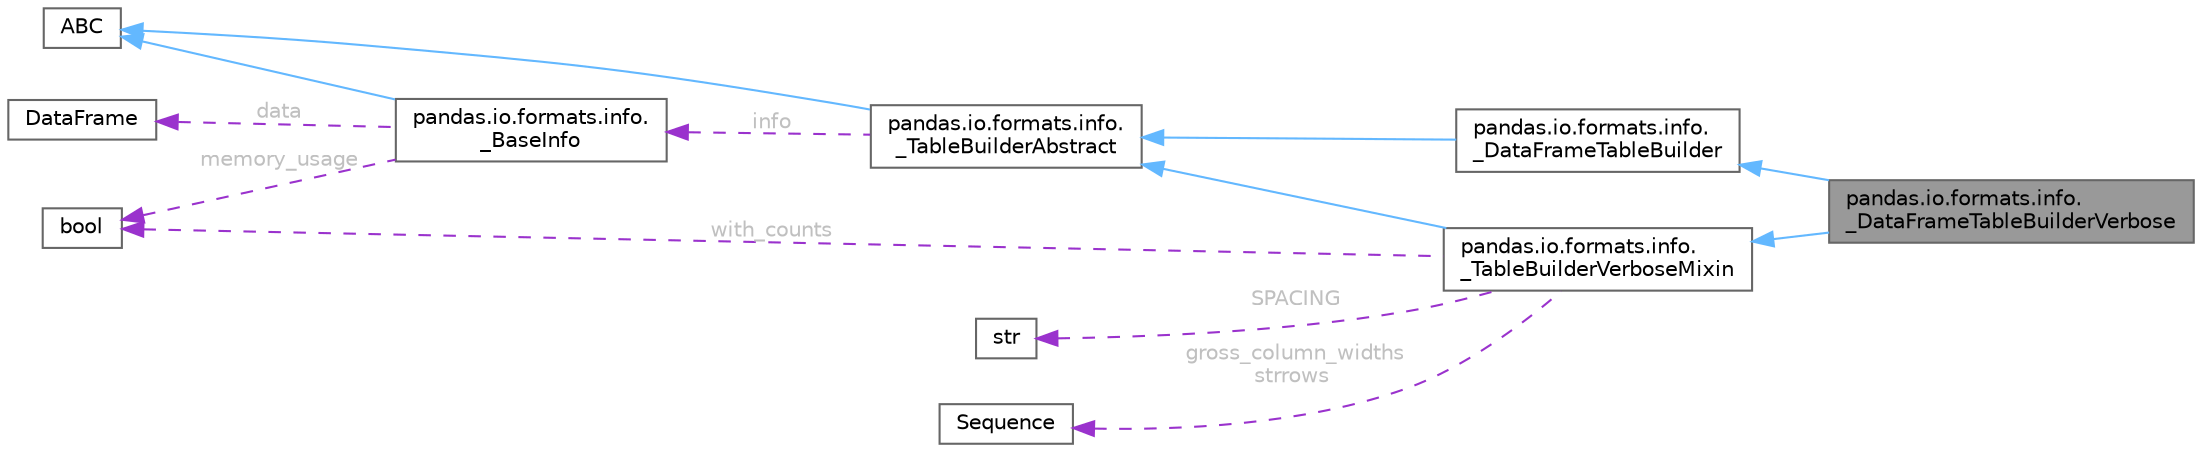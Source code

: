 digraph "pandas.io.formats.info._DataFrameTableBuilderVerbose"
{
 // LATEX_PDF_SIZE
  bgcolor="transparent";
  edge [fontname=Helvetica,fontsize=10,labelfontname=Helvetica,labelfontsize=10];
  node [fontname=Helvetica,fontsize=10,shape=box,height=0.2,width=0.4];
  rankdir="LR";
  Node1 [id="Node000001",label="pandas.io.formats.info.\l_DataFrameTableBuilderVerbose",height=0.2,width=0.4,color="gray40", fillcolor="grey60", style="filled", fontcolor="black",tooltip=" "];
  Node2 -> Node1 [id="edge13_Node000001_Node000002",dir="back",color="steelblue1",style="solid",tooltip=" "];
  Node2 [id="Node000002",label="pandas.io.formats.info.\l_DataFrameTableBuilder",height=0.2,width=0.4,color="gray40", fillcolor="white", style="filled",URL="$classpandas_1_1io_1_1formats_1_1info_1_1__DataFrameTableBuilder.html",tooltip=" "];
  Node3 -> Node2 [id="edge14_Node000002_Node000003",dir="back",color="steelblue1",style="solid",tooltip=" "];
  Node3 [id="Node000003",label="pandas.io.formats.info.\l_TableBuilderAbstract",height=0.2,width=0.4,color="gray40", fillcolor="white", style="filled",URL="$classpandas_1_1io_1_1formats_1_1info_1_1__TableBuilderAbstract.html",tooltip=" "];
  Node4 -> Node3 [id="edge15_Node000003_Node000004",dir="back",color="steelblue1",style="solid",tooltip=" "];
  Node4 [id="Node000004",label="ABC",height=0.2,width=0.4,color="gray40", fillcolor="white", style="filled",tooltip=" "];
  Node5 -> Node3 [id="edge16_Node000003_Node000005",dir="back",color="darkorchid3",style="dashed",tooltip=" ",label=" info",fontcolor="grey" ];
  Node5 [id="Node000005",label="pandas.io.formats.info.\l_BaseInfo",height=0.2,width=0.4,color="gray40", fillcolor="white", style="filled",URL="$classpandas_1_1io_1_1formats_1_1info_1_1__BaseInfo.html",tooltip=" "];
  Node4 -> Node5 [id="edge17_Node000005_Node000004",dir="back",color="steelblue1",style="solid",tooltip=" "];
  Node6 -> Node5 [id="edge18_Node000005_Node000006",dir="back",color="darkorchid3",style="dashed",tooltip=" ",label=" data",fontcolor="grey" ];
  Node6 [id="Node000006",label="DataFrame",height=0.2,width=0.4,color="gray40", fillcolor="white", style="filled",tooltip=" "];
  Node7 -> Node5 [id="edge19_Node000005_Node000007",dir="back",color="darkorchid3",style="dashed",tooltip=" ",label=" memory_usage",fontcolor="grey" ];
  Node7 [id="Node000007",label="bool",height=0.2,width=0.4,color="gray40", fillcolor="white", style="filled",tooltip=" "];
  Node8 -> Node1 [id="edge20_Node000001_Node000008",dir="back",color="steelblue1",style="solid",tooltip=" "];
  Node8 [id="Node000008",label="pandas.io.formats.info.\l_TableBuilderVerboseMixin",height=0.2,width=0.4,color="gray40", fillcolor="white", style="filled",URL="$classpandas_1_1io_1_1formats_1_1info_1_1__TableBuilderVerboseMixin.html",tooltip=" "];
  Node3 -> Node8 [id="edge21_Node000008_Node000003",dir="back",color="steelblue1",style="solid",tooltip=" "];
  Node9 -> Node8 [id="edge22_Node000008_Node000009",dir="back",color="darkorchid3",style="dashed",tooltip=" ",label=" SPACING",fontcolor="grey" ];
  Node9 [id="Node000009",label="str",height=0.2,width=0.4,color="gray40", fillcolor="white", style="filled",tooltip=" "];
  Node10 -> Node8 [id="edge23_Node000008_Node000010",dir="back",color="darkorchid3",style="dashed",tooltip=" ",label=" gross_column_widths\nstrrows",fontcolor="grey" ];
  Node10 [id="Node000010",label="Sequence",height=0.2,width=0.4,color="gray40", fillcolor="white", style="filled",tooltip=" "];
  Node7 -> Node8 [id="edge24_Node000008_Node000007",dir="back",color="darkorchid3",style="dashed",tooltip=" ",label=" with_counts",fontcolor="grey" ];
}
